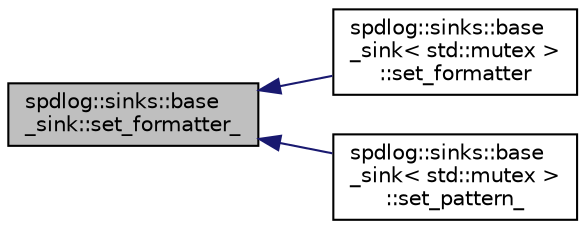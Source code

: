 digraph "spdlog::sinks::base_sink::set_formatter_"
{
  edge [fontname="Helvetica",fontsize="10",labelfontname="Helvetica",labelfontsize="10"];
  node [fontname="Helvetica",fontsize="10",shape=record];
  rankdir="LR";
  Node1 [label="spdlog::sinks::base\l_sink::set_formatter_",height=0.2,width=0.4,color="black", fillcolor="grey75", style="filled" fontcolor="black"];
  Node1 -> Node2 [dir="back",color="midnightblue",fontsize="10",style="solid",fontname="Helvetica"];
  Node2 [label="spdlog::sinks::base\l_sink\< std::mutex \>\l::set_formatter",height=0.2,width=0.4,color="black", fillcolor="white", style="filled",URL="$classspdlog_1_1sinks_1_1base__sink.html#ad66435c2e9e0adb06ee279dde88a2243"];
  Node1 -> Node3 [dir="back",color="midnightblue",fontsize="10",style="solid",fontname="Helvetica"];
  Node3 [label="spdlog::sinks::base\l_sink\< std::mutex \>\l::set_pattern_",height=0.2,width=0.4,color="black", fillcolor="white", style="filled",URL="$classspdlog_1_1sinks_1_1base__sink.html#a56bc5fc8e03dc0aeb6679856ffee7fb4"];
}
